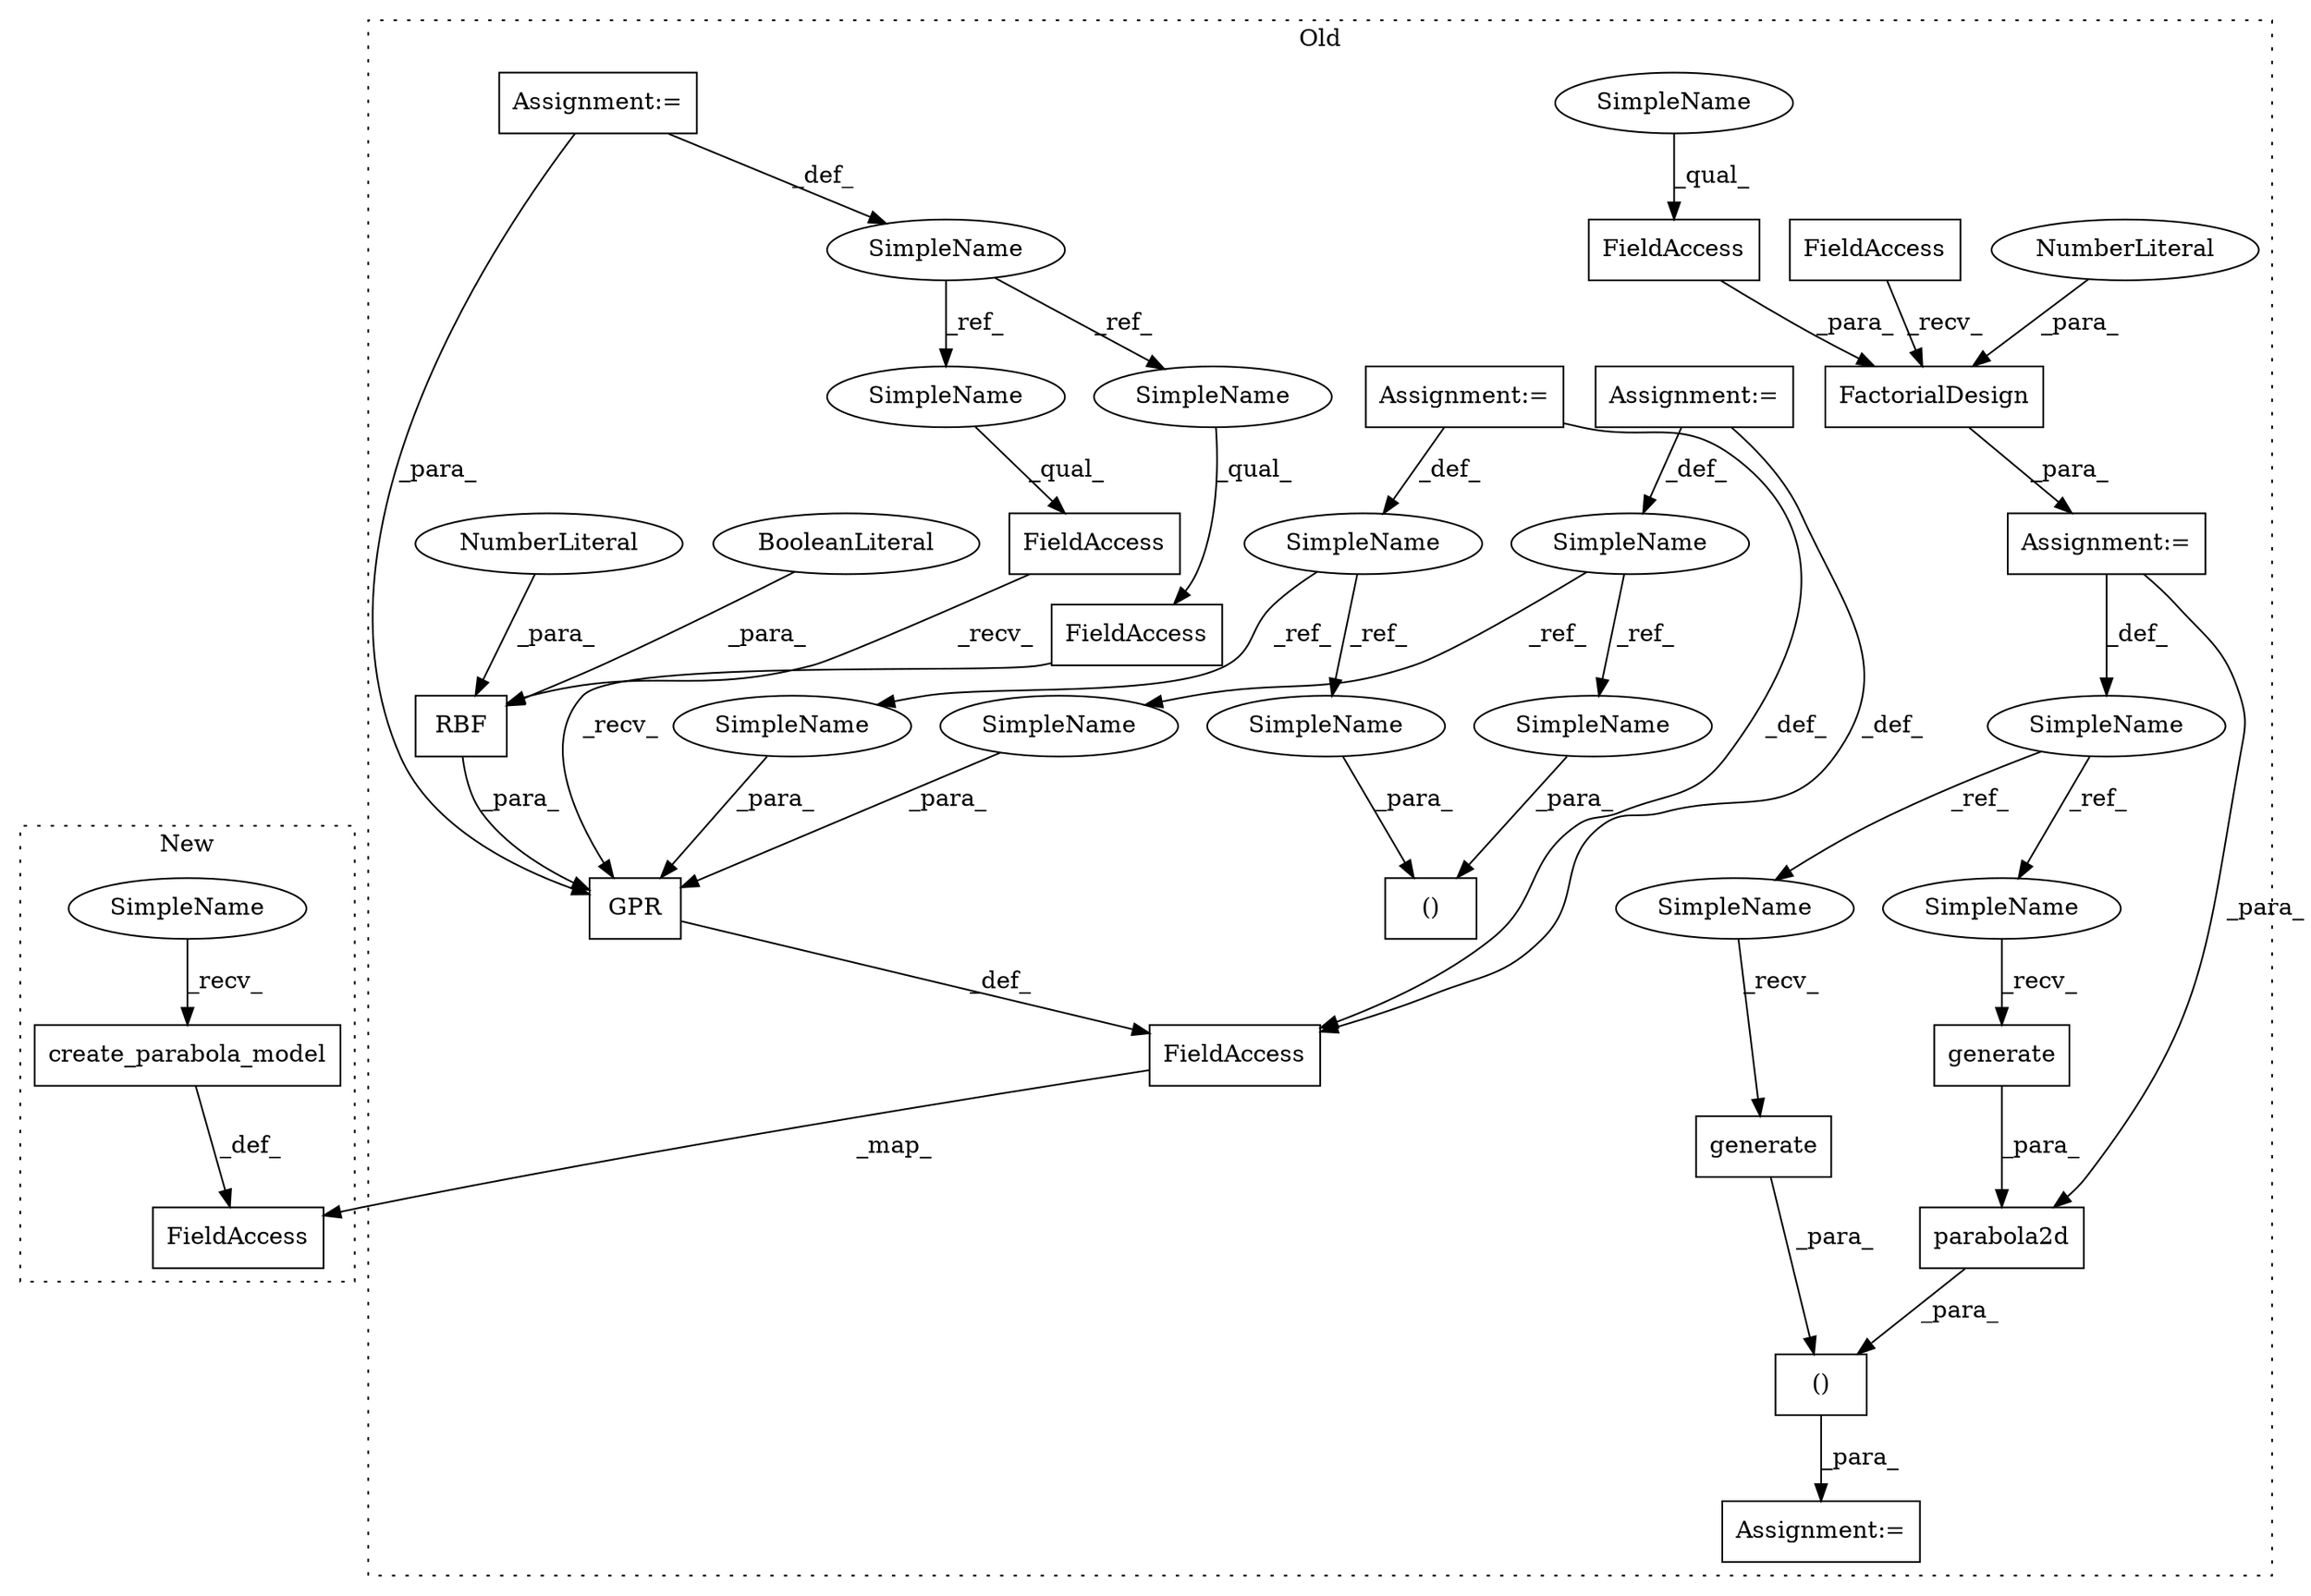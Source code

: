 digraph G {
subgraph cluster0 {
1 [label="RBF" a="32" s="8384,8394" l="4,1" shape="box"];
3 [label="NumberLiteral" a="34" s="8388" l="1" shape="ellipse"];
4 [label="GPR" a="32" s="8361,8395" l="4,1" shape="box"];
5 [label="BooleanLiteral" a="9" s="8390" l="4" shape="ellipse"];
6 [label="FieldAccess" a="22" s="8350" l="10" shape="box"];
7 [label="SimpleName" a="42" s="8097" l="6" shape="ellipse"];
8 [label="FieldAccess" a="22" s="8369" l="14" shape="box"];
9 [label="Assignment:=" a="7" s="8113" l="1" shape="box"];
10 [label="()" a="106" s="8251" l="15" shape="box"];
11 [label="SimpleName" a="42" s="8086" l="1" shape="ellipse"];
12 [label="SimpleName" a="42" s="8113" l="1" shape="ellipse"];
13 [label="Assignment:=" a="7" s="8097" l="6" shape="box"];
14 [label="FieldAccess" a="22" s="8402" l="16" shape="box"];
16 [label="Assignment:=" a="7" s="8086" l="1" shape="box"];
17 [label="FieldAccess" a="22" s="8228" l="11" shape="box"];
18 [label="FactorialDesign" a="32" s="8210,8239" l="16,1" shape="box"];
19 [label="()" a="106" s="8273" l="59" shape="box"];
20 [label="NumberLiteral" a="34" s="8226" l="1" shape="ellipse"];
21 [label="FieldAccess" a="22" s="8193" l="16" shape="box"];
22 [label="Assignment:=" a="7" s="8192" l="1" shape="box"];
23 [label="generate" a="32" s="8321" l="10" shape="box"];
24 [label="SimpleName" a="42" s="8186" l="6" shape="ellipse"];
25 [label="generate" a="32" s="8280" l="10" shape="box"];
26 [label="Assignment:=" a="7" s="8266" l="7" shape="box"];
27 [label="parabola2d" a="32" s="8303,8331" l="11,1" shape="box"];
28 [label="SimpleName" a="42" s="8273" l="6" shape="ellipse"];
29 [label="SimpleName" a="42" s="8314" l="6" shape="ellipse"];
30 [label="SimpleName" a="42" s="8228" l="4" shape="ellipse"];
32 [label="SimpleName" a="42" s="8251" l="1" shape="ellipse"];
33 [label="SimpleName" a="42" s="8365" l="1" shape="ellipse"];
34 [label="SimpleName" a="42" s="8350" l="6" shape="ellipse"];
35 [label="SimpleName" a="42" s="8369" l="6" shape="ellipse"];
36 [label="SimpleName" a="42" s="8265" l="1" shape="ellipse"];
37 [label="SimpleName" a="42" s="8367" l="1" shape="ellipse"];
label = "Old";
style="dotted";
}
subgraph cluster1 {
2 [label="create_parabola_model" a="32" s="8557" l="23" shape="box"];
15 [label="FieldAccess" a="22" s="8587" l="16" shape="box"];
31 [label="SimpleName" a="42" s="8552" l="4" shape="ellipse"];
label = "New";
style="dotted";
}
1 -> 4 [label="_para_"];
2 -> 15 [label="_def_"];
3 -> 1 [label="_para_"];
4 -> 14 [label="_def_"];
5 -> 1 [label="_para_"];
6 -> 4 [label="_recv_"];
7 -> 35 [label="_ref_"];
7 -> 34 [label="_ref_"];
8 -> 1 [label="_recv_"];
9 -> 12 [label="_def_"];
9 -> 14 [label="_def_"];
11 -> 33 [label="_ref_"];
11 -> 32 [label="_ref_"];
12 -> 37 [label="_ref_"];
12 -> 36 [label="_ref_"];
13 -> 4 [label="_para_"];
13 -> 7 [label="_def_"];
14 -> 15 [label="_map_"];
16 -> 11 [label="_def_"];
16 -> 14 [label="_def_"];
17 -> 18 [label="_para_"];
18 -> 22 [label="_para_"];
19 -> 26 [label="_para_"];
20 -> 18 [label="_para_"];
21 -> 18 [label="_recv_"];
22 -> 24 [label="_def_"];
22 -> 27 [label="_para_"];
23 -> 27 [label="_para_"];
24 -> 29 [label="_ref_"];
24 -> 28 [label="_ref_"];
25 -> 19 [label="_para_"];
27 -> 19 [label="_para_"];
28 -> 25 [label="_recv_"];
29 -> 23 [label="_recv_"];
30 -> 17 [label="_qual_"];
31 -> 2 [label="_recv_"];
32 -> 10 [label="_para_"];
33 -> 4 [label="_para_"];
34 -> 6 [label="_qual_"];
35 -> 8 [label="_qual_"];
36 -> 10 [label="_para_"];
37 -> 4 [label="_para_"];
}
